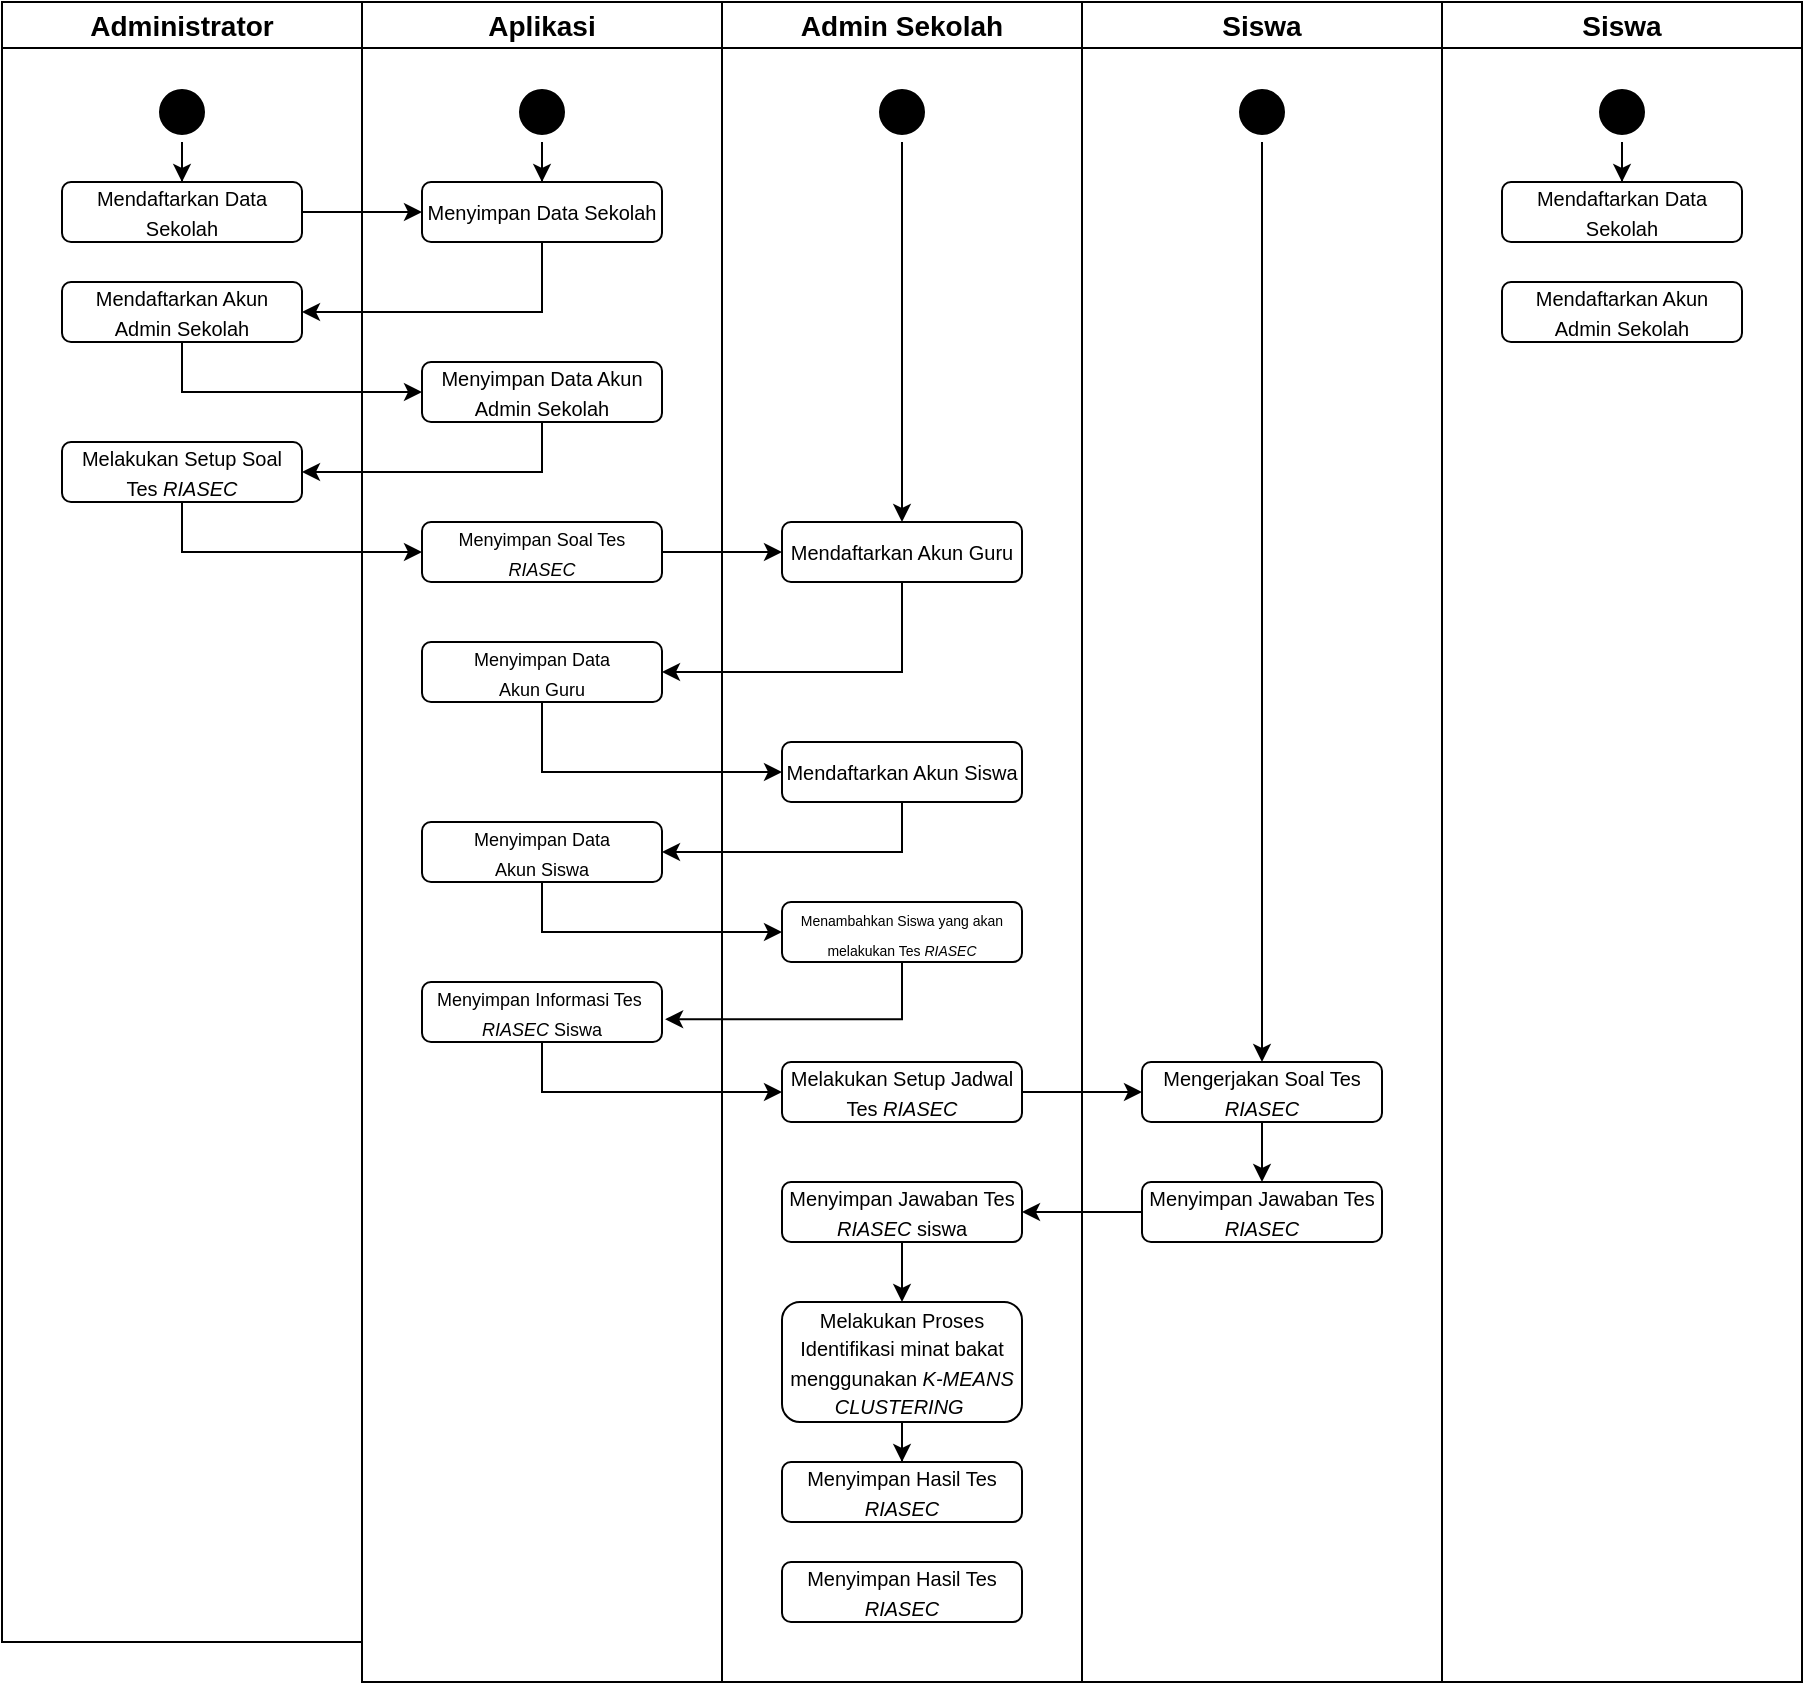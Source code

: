 <mxfile version="28.2.1" pages="2">
  <diagram id="NxdzmMpcXI_VDIWHWkso" name="Page-2">
    <mxGraphModel dx="646" dy="1453" grid="1" gridSize="10" guides="1" tooltips="1" connect="1" arrows="1" fold="1" page="1" pageScale="1" pageWidth="850" pageHeight="1100" math="0" shadow="0">
      <root>
        <mxCell id="0" />
        <mxCell id="1" parent="0" />
        <mxCell id="s9AuOl50o36BliXBfOoo-1" value="&lt;font style=&quot;font-size: 14px;&quot;&gt;Administrator&lt;/font&gt;" style="swimlane;whiteSpace=wrap;html=1;startSize=23;" parent="1" vertex="1">
          <mxGeometry x="50" y="-790" width="180" height="820" as="geometry" />
        </mxCell>
        <mxCell id="s9AuOl50o36BliXBfOoo-2" value="" style="edgeStyle=orthogonalEdgeStyle;rounded=0;orthogonalLoop=1;jettySize=auto;html=1;" parent="s9AuOl50o36BliXBfOoo-1" source="s9AuOl50o36BliXBfOoo-3" target="s9AuOl50o36BliXBfOoo-4" edge="1">
          <mxGeometry relative="1" as="geometry" />
        </mxCell>
        <mxCell id="s9AuOl50o36BliXBfOoo-3" value="" style="ellipse;html=1;shape=startState;fillColor=#000000;strokeColor=#000000;" parent="s9AuOl50o36BliXBfOoo-1" vertex="1">
          <mxGeometry x="75" y="40" width="30" height="30" as="geometry" />
        </mxCell>
        <mxCell id="s9AuOl50o36BliXBfOoo-4" value="&lt;font style=&quot;font-size: 10px;&quot;&gt;Mendaftarkan Data Sekolah&lt;/font&gt;" style="rounded=1;whiteSpace=wrap;html=1;" parent="s9AuOl50o36BliXBfOoo-1" vertex="1">
          <mxGeometry x="30" y="90" width="120" height="30" as="geometry" />
        </mxCell>
        <mxCell id="s9AuOl50o36BliXBfOoo-29" value="&lt;font style=&quot;font-size: 10px;&quot;&gt;Mendaftarkan Akun&lt;br&gt;Admin Sekolah&lt;/font&gt;" style="rounded=1;whiteSpace=wrap;html=1;" parent="s9AuOl50o36BliXBfOoo-1" vertex="1">
          <mxGeometry x="30" y="140" width="120" height="30" as="geometry" />
        </mxCell>
        <mxCell id="wYPSwRdBEtYzgv2hm-oz-58" value="&lt;span style=&quot;font-size: 10px;&quot;&gt;Melakukan Setup Soal Tes &lt;i&gt;RIASEC&lt;/i&gt;&lt;/span&gt;" style="rounded=1;whiteSpace=wrap;html=1;" vertex="1" parent="s9AuOl50o36BliXBfOoo-1">
          <mxGeometry x="30" y="220" width="120" height="30" as="geometry" />
        </mxCell>
        <mxCell id="wYPSwRdBEtYzgv2hm-oz-35" value="&lt;font style=&quot;font-size: 14px;&quot;&gt;Aplikasi&lt;/font&gt;" style="swimlane;whiteSpace=wrap;html=1;startSize=23;" vertex="1" parent="1">
          <mxGeometry x="230" y="-790" width="180" height="840" as="geometry" />
        </mxCell>
        <mxCell id="wYPSwRdBEtYzgv2hm-oz-36" value="" style="edgeStyle=orthogonalEdgeStyle;rounded=0;orthogonalLoop=1;jettySize=auto;html=1;" edge="1" parent="wYPSwRdBEtYzgv2hm-oz-35" source="wYPSwRdBEtYzgv2hm-oz-37" target="wYPSwRdBEtYzgv2hm-oz-38">
          <mxGeometry relative="1" as="geometry" />
        </mxCell>
        <mxCell id="wYPSwRdBEtYzgv2hm-oz-37" value="" style="ellipse;html=1;shape=startState;fillColor=#000000;strokeColor=#000000;" vertex="1" parent="wYPSwRdBEtYzgv2hm-oz-35">
          <mxGeometry x="75" y="40" width="30" height="30" as="geometry" />
        </mxCell>
        <mxCell id="wYPSwRdBEtYzgv2hm-oz-38" value="&lt;font style=&quot;font-size: 10px;&quot;&gt;Menyimpan Data Sekolah&lt;/font&gt;" style="rounded=1;whiteSpace=wrap;html=1;" vertex="1" parent="wYPSwRdBEtYzgv2hm-oz-35">
          <mxGeometry x="30" y="90" width="120" height="30" as="geometry" />
        </mxCell>
        <mxCell id="wYPSwRdBEtYzgv2hm-oz-39" value="&lt;span style=&quot;font-size: 10px;&quot;&gt;Menyimpan Data Akun Admin Sekolah&lt;/span&gt;" style="rounded=1;whiteSpace=wrap;html=1;" vertex="1" parent="wYPSwRdBEtYzgv2hm-oz-35">
          <mxGeometry x="30" y="180" width="120" height="30" as="geometry" />
        </mxCell>
        <mxCell id="wYPSwRdBEtYzgv2hm-oz-60" value="&lt;font style=&quot;font-size: 9px;&quot;&gt;Menyimpan Soal Tes &lt;i style=&quot;&quot;&gt;RIASEC&lt;/i&gt;&lt;/font&gt;" style="rounded=1;whiteSpace=wrap;html=1;" vertex="1" parent="wYPSwRdBEtYzgv2hm-oz-35">
          <mxGeometry x="30" y="260" width="120" height="30" as="geometry" />
        </mxCell>
        <mxCell id="wYPSwRdBEtYzgv2hm-oz-65" value="&lt;font style=&quot;font-size: 9px;&quot;&gt;Menyimpan Data&lt;br&gt;Akun Guru&lt;/font&gt;" style="rounded=1;whiteSpace=wrap;html=1;" vertex="1" parent="wYPSwRdBEtYzgv2hm-oz-35">
          <mxGeometry x="30" y="320" width="120" height="30" as="geometry" />
        </mxCell>
        <mxCell id="wYPSwRdBEtYzgv2hm-oz-68" value="&lt;font style=&quot;font-size: 9px;&quot;&gt;Menyimpan Data&lt;br&gt;Akun Siswa&lt;/font&gt;" style="rounded=1;whiteSpace=wrap;html=1;" vertex="1" parent="wYPSwRdBEtYzgv2hm-oz-35">
          <mxGeometry x="30" y="410" width="120" height="30" as="geometry" />
        </mxCell>
        <mxCell id="wYPSwRdBEtYzgv2hm-oz-73" value="&lt;font style=&quot;font-size: 9px;&quot;&gt;Menyimpan Informasi Tes&amp;nbsp; &lt;i&gt;RIASEC&amp;nbsp;&lt;/i&gt;Siswa&lt;/font&gt;" style="rounded=1;whiteSpace=wrap;html=1;" vertex="1" parent="wYPSwRdBEtYzgv2hm-oz-35">
          <mxGeometry x="30" y="490" width="120" height="30" as="geometry" />
        </mxCell>
        <mxCell id="wYPSwRdBEtYzgv2hm-oz-40" value="&lt;font style=&quot;font-size: 14px;&quot;&gt;Admin Sekolah&lt;/font&gt;" style="swimlane;whiteSpace=wrap;html=1;startSize=23;" vertex="1" parent="1">
          <mxGeometry x="410" y="-790" width="180" height="840" as="geometry" />
        </mxCell>
        <mxCell id="wYPSwRdBEtYzgv2hm-oz-41" value="" style="edgeStyle=orthogonalEdgeStyle;rounded=0;orthogonalLoop=1;jettySize=auto;html=1;" edge="1" parent="wYPSwRdBEtYzgv2hm-oz-40" source="wYPSwRdBEtYzgv2hm-oz-42" target="wYPSwRdBEtYzgv2hm-oz-43">
          <mxGeometry relative="1" as="geometry" />
        </mxCell>
        <mxCell id="wYPSwRdBEtYzgv2hm-oz-42" value="" style="ellipse;html=1;shape=startState;fillColor=#000000;strokeColor=#000000;" vertex="1" parent="wYPSwRdBEtYzgv2hm-oz-40">
          <mxGeometry x="75" y="40" width="30" height="30" as="geometry" />
        </mxCell>
        <mxCell id="wYPSwRdBEtYzgv2hm-oz-43" value="&lt;font style=&quot;font-size: 10px;&quot;&gt;Mendaftarkan Akun Guru&lt;/font&gt;" style="rounded=1;whiteSpace=wrap;html=1;" vertex="1" parent="wYPSwRdBEtYzgv2hm-oz-40">
          <mxGeometry x="30" y="260" width="120" height="30" as="geometry" />
        </mxCell>
        <mxCell id="wYPSwRdBEtYzgv2hm-oz-63" value="&lt;font style=&quot;font-size: 10px;&quot;&gt;Mendaftarkan Akun Siswa&lt;/font&gt;" style="rounded=1;whiteSpace=wrap;html=1;" vertex="1" parent="wYPSwRdBEtYzgv2hm-oz-40">
          <mxGeometry x="30" y="370" width="120" height="30" as="geometry" />
        </mxCell>
        <mxCell id="wYPSwRdBEtYzgv2hm-oz-70" value="&lt;font style=&quot;font-size: 7px;&quot;&gt;Menambahkan Siswa yang akan melakukan Tes &lt;i style=&quot;&quot;&gt;RIASEC&lt;/i&gt;&lt;/font&gt;" style="rounded=1;whiteSpace=wrap;html=1;" vertex="1" parent="wYPSwRdBEtYzgv2hm-oz-40">
          <mxGeometry x="30" y="450" width="120" height="30" as="geometry" />
        </mxCell>
        <mxCell id="wYPSwRdBEtYzgv2hm-oz-75" value="&lt;font size=&quot;1&quot;&gt;Melakukan Setup Jadwal Tes &lt;i&gt;RIASEC&lt;/i&gt;&lt;/font&gt;" style="rounded=1;whiteSpace=wrap;html=1;" vertex="1" parent="wYPSwRdBEtYzgv2hm-oz-40">
          <mxGeometry x="30" y="530" width="120" height="30" as="geometry" />
        </mxCell>
        <mxCell id="wYPSwRdBEtYzgv2hm-oz-92" value="" style="edgeStyle=orthogonalEdgeStyle;rounded=0;orthogonalLoop=1;jettySize=auto;html=1;" edge="1" parent="wYPSwRdBEtYzgv2hm-oz-40" source="wYPSwRdBEtYzgv2hm-oz-81" target="wYPSwRdBEtYzgv2hm-oz-91">
          <mxGeometry relative="1" as="geometry" />
        </mxCell>
        <mxCell id="wYPSwRdBEtYzgv2hm-oz-81" value="&lt;font size=&quot;1&quot;&gt;Menyimpan Jawaban Tes &lt;i&gt;RIASEC &lt;/i&gt;siswa&lt;/font&gt;" style="rounded=1;whiteSpace=wrap;html=1;" vertex="1" parent="wYPSwRdBEtYzgv2hm-oz-40">
          <mxGeometry x="30" y="590" width="120" height="30" as="geometry" />
        </mxCell>
        <mxCell id="wYPSwRdBEtYzgv2hm-oz-94" value="" style="edgeStyle=orthogonalEdgeStyle;rounded=0;orthogonalLoop=1;jettySize=auto;html=1;" edge="1" parent="wYPSwRdBEtYzgv2hm-oz-40" source="wYPSwRdBEtYzgv2hm-oz-91" target="wYPSwRdBEtYzgv2hm-oz-93">
          <mxGeometry relative="1" as="geometry" />
        </mxCell>
        <mxCell id="wYPSwRdBEtYzgv2hm-oz-91" value="&lt;font size=&quot;1&quot;&gt;Melakukan Proses Identifikasi minat bakat menggunakan &lt;i&gt;K-MEANS CLUSTERING&amp;nbsp;&lt;/i&gt;&lt;/font&gt;" style="rounded=1;whiteSpace=wrap;html=1;" vertex="1" parent="wYPSwRdBEtYzgv2hm-oz-40">
          <mxGeometry x="30" y="650" width="120" height="60" as="geometry" />
        </mxCell>
        <mxCell id="wYPSwRdBEtYzgv2hm-oz-93" value="&lt;font size=&quot;1&quot;&gt;Menyimpan Hasil Tes &lt;i&gt;RIASEC&lt;/i&gt;&lt;/font&gt;" style="rounded=1;whiteSpace=wrap;html=1;" vertex="1" parent="wYPSwRdBEtYzgv2hm-oz-40">
          <mxGeometry x="30" y="730" width="120" height="30" as="geometry" />
        </mxCell>
        <mxCell id="wYPSwRdBEtYzgv2hm-oz-95" value="&lt;font size=&quot;1&quot;&gt;Menyimpan Hasil Tes &lt;i&gt;RIASEC&lt;/i&gt;&lt;/font&gt;" style="rounded=1;whiteSpace=wrap;html=1;" vertex="1" parent="wYPSwRdBEtYzgv2hm-oz-40">
          <mxGeometry x="30" y="780" width="120" height="30" as="geometry" />
        </mxCell>
        <mxCell id="wYPSwRdBEtYzgv2hm-oz-45" value="&lt;font style=&quot;font-size: 14px;&quot;&gt;Siswa&lt;/font&gt;" style="swimlane;whiteSpace=wrap;html=1;startSize=23;" vertex="1" parent="1">
          <mxGeometry x="590" y="-790" width="180" height="840" as="geometry" />
        </mxCell>
        <mxCell id="wYPSwRdBEtYzgv2hm-oz-46" value="" style="edgeStyle=orthogonalEdgeStyle;rounded=0;orthogonalLoop=1;jettySize=auto;html=1;" edge="1" parent="wYPSwRdBEtYzgv2hm-oz-45" source="wYPSwRdBEtYzgv2hm-oz-47" target="wYPSwRdBEtYzgv2hm-oz-48">
          <mxGeometry relative="1" as="geometry" />
        </mxCell>
        <mxCell id="wYPSwRdBEtYzgv2hm-oz-47" value="" style="ellipse;html=1;shape=startState;fillColor=#000000;strokeColor=#000000;" vertex="1" parent="wYPSwRdBEtYzgv2hm-oz-45">
          <mxGeometry x="75" y="40" width="30" height="30" as="geometry" />
        </mxCell>
        <mxCell id="wYPSwRdBEtYzgv2hm-oz-80" value="" style="edgeStyle=orthogonalEdgeStyle;rounded=0;orthogonalLoop=1;jettySize=auto;html=1;" edge="1" parent="wYPSwRdBEtYzgv2hm-oz-45" source="wYPSwRdBEtYzgv2hm-oz-48" target="wYPSwRdBEtYzgv2hm-oz-79">
          <mxGeometry relative="1" as="geometry" />
        </mxCell>
        <mxCell id="wYPSwRdBEtYzgv2hm-oz-48" value="&lt;font style=&quot;font-size: 10px;&quot;&gt;Mengerjakan Soal Tes &lt;i&gt;RIASEC&lt;/i&gt;&lt;/font&gt;" style="rounded=1;whiteSpace=wrap;html=1;" vertex="1" parent="wYPSwRdBEtYzgv2hm-oz-45">
          <mxGeometry x="30" y="530" width="120" height="30" as="geometry" />
        </mxCell>
        <mxCell id="wYPSwRdBEtYzgv2hm-oz-79" value="&lt;font size=&quot;1&quot;&gt;Menyimpan Jawaban Tes &lt;i&gt;RIASEC&lt;/i&gt;&lt;/font&gt;" style="rounded=1;whiteSpace=wrap;html=1;" vertex="1" parent="wYPSwRdBEtYzgv2hm-oz-45">
          <mxGeometry x="30" y="590" width="120" height="30" as="geometry" />
        </mxCell>
        <mxCell id="wYPSwRdBEtYzgv2hm-oz-50" value="&lt;font style=&quot;font-size: 14px;&quot;&gt;Siswa&lt;/font&gt;" style="swimlane;whiteSpace=wrap;html=1;startSize=23;" vertex="1" parent="1">
          <mxGeometry x="770" y="-790" width="180" height="840" as="geometry" />
        </mxCell>
        <mxCell id="wYPSwRdBEtYzgv2hm-oz-51" value="" style="edgeStyle=orthogonalEdgeStyle;rounded=0;orthogonalLoop=1;jettySize=auto;html=1;" edge="1" parent="wYPSwRdBEtYzgv2hm-oz-50" source="wYPSwRdBEtYzgv2hm-oz-52" target="wYPSwRdBEtYzgv2hm-oz-53">
          <mxGeometry relative="1" as="geometry" />
        </mxCell>
        <mxCell id="wYPSwRdBEtYzgv2hm-oz-52" value="" style="ellipse;html=1;shape=startState;fillColor=#000000;strokeColor=#000000;" vertex="1" parent="wYPSwRdBEtYzgv2hm-oz-50">
          <mxGeometry x="75" y="40" width="30" height="30" as="geometry" />
        </mxCell>
        <mxCell id="wYPSwRdBEtYzgv2hm-oz-53" value="&lt;font style=&quot;font-size: 10px;&quot;&gt;Mendaftarkan Data Sekolah&lt;/font&gt;" style="rounded=1;whiteSpace=wrap;html=1;" vertex="1" parent="wYPSwRdBEtYzgv2hm-oz-50">
          <mxGeometry x="30" y="90" width="120" height="30" as="geometry" />
        </mxCell>
        <mxCell id="wYPSwRdBEtYzgv2hm-oz-54" value="&lt;font style=&quot;font-size: 10px;&quot;&gt;Mendaftarkan Akun&lt;br&gt;Admin Sekolah&lt;/font&gt;" style="rounded=1;whiteSpace=wrap;html=1;" vertex="1" parent="wYPSwRdBEtYzgv2hm-oz-50">
          <mxGeometry x="30" y="140" width="120" height="30" as="geometry" />
        </mxCell>
        <mxCell id="wYPSwRdBEtYzgv2hm-oz-55" style="edgeStyle=orthogonalEdgeStyle;rounded=0;orthogonalLoop=1;jettySize=auto;html=1;entryX=0;entryY=0.5;entryDx=0;entryDy=0;" edge="1" parent="1" source="s9AuOl50o36BliXBfOoo-4" target="wYPSwRdBEtYzgv2hm-oz-38">
          <mxGeometry relative="1" as="geometry" />
        </mxCell>
        <mxCell id="wYPSwRdBEtYzgv2hm-oz-56" style="edgeStyle=orthogonalEdgeStyle;rounded=0;orthogonalLoop=1;jettySize=auto;html=1;entryX=1;entryY=0.5;entryDx=0;entryDy=0;" edge="1" parent="1" source="wYPSwRdBEtYzgv2hm-oz-38" target="s9AuOl50o36BliXBfOoo-29">
          <mxGeometry relative="1" as="geometry">
            <Array as="points">
              <mxPoint x="320" y="-635" />
            </Array>
          </mxGeometry>
        </mxCell>
        <mxCell id="wYPSwRdBEtYzgv2hm-oz-57" style="edgeStyle=orthogonalEdgeStyle;rounded=0;orthogonalLoop=1;jettySize=auto;html=1;exitX=0.5;exitY=1;exitDx=0;exitDy=0;" edge="1" parent="1" source="s9AuOl50o36BliXBfOoo-29" target="wYPSwRdBEtYzgv2hm-oz-39">
          <mxGeometry relative="1" as="geometry">
            <Array as="points">
              <mxPoint x="140" y="-595" />
            </Array>
          </mxGeometry>
        </mxCell>
        <mxCell id="wYPSwRdBEtYzgv2hm-oz-59" style="edgeStyle=orthogonalEdgeStyle;rounded=0;orthogonalLoop=1;jettySize=auto;html=1;entryX=1;entryY=0.5;entryDx=0;entryDy=0;" edge="1" parent="1" source="wYPSwRdBEtYzgv2hm-oz-39" target="wYPSwRdBEtYzgv2hm-oz-58">
          <mxGeometry relative="1" as="geometry">
            <Array as="points">
              <mxPoint x="320" y="-555" />
            </Array>
          </mxGeometry>
        </mxCell>
        <mxCell id="wYPSwRdBEtYzgv2hm-oz-61" style="edgeStyle=orthogonalEdgeStyle;rounded=0;orthogonalLoop=1;jettySize=auto;html=1;entryX=0;entryY=0.5;entryDx=0;entryDy=0;" edge="1" parent="1" source="wYPSwRdBEtYzgv2hm-oz-58" target="wYPSwRdBEtYzgv2hm-oz-60">
          <mxGeometry relative="1" as="geometry">
            <Array as="points">
              <mxPoint x="140" y="-515" />
            </Array>
          </mxGeometry>
        </mxCell>
        <mxCell id="wYPSwRdBEtYzgv2hm-oz-62" style="edgeStyle=orthogonalEdgeStyle;rounded=0;orthogonalLoop=1;jettySize=auto;html=1;entryX=0;entryY=0.5;entryDx=0;entryDy=0;" edge="1" parent="1" source="wYPSwRdBEtYzgv2hm-oz-60" target="wYPSwRdBEtYzgv2hm-oz-43">
          <mxGeometry relative="1" as="geometry" />
        </mxCell>
        <mxCell id="wYPSwRdBEtYzgv2hm-oz-66" style="edgeStyle=orthogonalEdgeStyle;rounded=0;orthogonalLoop=1;jettySize=auto;html=1;entryX=1;entryY=0.5;entryDx=0;entryDy=0;" edge="1" parent="1" source="wYPSwRdBEtYzgv2hm-oz-43" target="wYPSwRdBEtYzgv2hm-oz-65">
          <mxGeometry relative="1" as="geometry">
            <Array as="points">
              <mxPoint x="500" y="-455" />
            </Array>
          </mxGeometry>
        </mxCell>
        <mxCell id="wYPSwRdBEtYzgv2hm-oz-67" style="edgeStyle=orthogonalEdgeStyle;rounded=0;orthogonalLoop=1;jettySize=auto;html=1;" edge="1" parent="1" source="wYPSwRdBEtYzgv2hm-oz-65" target="wYPSwRdBEtYzgv2hm-oz-63">
          <mxGeometry relative="1" as="geometry">
            <Array as="points">
              <mxPoint x="320" y="-405" />
            </Array>
          </mxGeometry>
        </mxCell>
        <mxCell id="wYPSwRdBEtYzgv2hm-oz-69" style="edgeStyle=orthogonalEdgeStyle;rounded=0;orthogonalLoop=1;jettySize=auto;html=1;entryX=1;entryY=0.5;entryDx=0;entryDy=0;" edge="1" parent="1" source="wYPSwRdBEtYzgv2hm-oz-63" target="wYPSwRdBEtYzgv2hm-oz-68">
          <mxGeometry relative="1" as="geometry">
            <Array as="points">
              <mxPoint x="500" y="-365" />
            </Array>
          </mxGeometry>
        </mxCell>
        <mxCell id="wYPSwRdBEtYzgv2hm-oz-71" style="edgeStyle=orthogonalEdgeStyle;rounded=0;orthogonalLoop=1;jettySize=auto;html=1;entryX=0;entryY=0.5;entryDx=0;entryDy=0;" edge="1" parent="1" source="wYPSwRdBEtYzgv2hm-oz-68" target="wYPSwRdBEtYzgv2hm-oz-70">
          <mxGeometry relative="1" as="geometry">
            <Array as="points">
              <mxPoint x="320" y="-325" />
            </Array>
          </mxGeometry>
        </mxCell>
        <mxCell id="wYPSwRdBEtYzgv2hm-oz-74" style="edgeStyle=orthogonalEdgeStyle;rounded=0;orthogonalLoop=1;jettySize=auto;html=1;entryX=1.013;entryY=0.621;entryDx=0;entryDy=0;entryPerimeter=0;" edge="1" parent="1" source="wYPSwRdBEtYzgv2hm-oz-70" target="wYPSwRdBEtYzgv2hm-oz-73">
          <mxGeometry relative="1" as="geometry">
            <Array as="points">
              <mxPoint x="500" y="-281" />
            </Array>
          </mxGeometry>
        </mxCell>
        <mxCell id="wYPSwRdBEtYzgv2hm-oz-77" style="edgeStyle=orthogonalEdgeStyle;rounded=0;orthogonalLoop=1;jettySize=auto;html=1;entryX=0;entryY=0.5;entryDx=0;entryDy=0;" edge="1" parent="1" source="wYPSwRdBEtYzgv2hm-oz-73" target="wYPSwRdBEtYzgv2hm-oz-75">
          <mxGeometry relative="1" as="geometry">
            <Array as="points">
              <mxPoint x="320" y="-245" />
            </Array>
          </mxGeometry>
        </mxCell>
        <mxCell id="wYPSwRdBEtYzgv2hm-oz-78" value="" style="edgeStyle=orthogonalEdgeStyle;rounded=0;orthogonalLoop=1;jettySize=auto;html=1;" edge="1" parent="1" source="wYPSwRdBEtYzgv2hm-oz-75" target="wYPSwRdBEtYzgv2hm-oz-48">
          <mxGeometry relative="1" as="geometry" />
        </mxCell>
        <mxCell id="wYPSwRdBEtYzgv2hm-oz-82" value="" style="edgeStyle=orthogonalEdgeStyle;rounded=0;orthogonalLoop=1;jettySize=auto;html=1;" edge="1" parent="1" source="wYPSwRdBEtYzgv2hm-oz-79" target="wYPSwRdBEtYzgv2hm-oz-81">
          <mxGeometry relative="1" as="geometry" />
        </mxCell>
      </root>
    </mxGraphModel>
  </diagram>
  <diagram name="Page-1" id="FAEUG3X72LdF9P7dg9qW">
    <mxGraphModel dx="1035" dy="1655" grid="1" gridSize="10" guides="1" tooltips="1" connect="1" arrows="1" fold="1" page="1" pageScale="1" pageWidth="850" pageHeight="1100" math="0" shadow="0">
      <root>
        <mxCell id="0" />
        <mxCell id="1" parent="0" />
        <mxCell id="zVxg8B0JhvbOQi5vmPmS-1" value="&lt;font style=&quot;font-size: 14px;&quot;&gt;Guru BK&lt;/font&gt;" style="swimlane;whiteSpace=wrap;html=1;" parent="1" vertex="1">
          <mxGeometry x="50" y="-790" width="260" height="600" as="geometry" />
        </mxCell>
        <mxCell id="zVxg8B0JhvbOQi5vmPmS-37" value="" style="edgeStyle=orthogonalEdgeStyle;rounded=0;orthogonalLoop=1;jettySize=auto;html=1;" parent="zVxg8B0JhvbOQi5vmPmS-1" source="zVxg8B0JhvbOQi5vmPmS-2" target="zVxg8B0JhvbOQi5vmPmS-5" edge="1">
          <mxGeometry relative="1" as="geometry" />
        </mxCell>
        <mxCell id="zVxg8B0JhvbOQi5vmPmS-2" value="" style="ellipse;html=1;shape=startState;fillColor=#000000;strokeColor=#000000;" parent="zVxg8B0JhvbOQi5vmPmS-1" vertex="1">
          <mxGeometry x="115" y="40" width="30" height="30" as="geometry" />
        </mxCell>
        <mxCell id="zVxg8B0JhvbOQi5vmPmS-5" value="&lt;font style=&quot;font-size: 14px;&quot;&gt;Memberika selembaran soal tes RIASEC&lt;/font&gt;" style="rounded=1;whiteSpace=wrap;html=1;" parent="zVxg8B0JhvbOQi5vmPmS-1" vertex="1">
          <mxGeometry x="30" y="110" width="200" height="60" as="geometry" />
        </mxCell>
        <mxCell id="zVxg8B0JhvbOQi5vmPmS-44" value="" style="edgeStyle=orthogonalEdgeStyle;rounded=0;orthogonalLoop=1;jettySize=auto;html=1;" parent="zVxg8B0JhvbOQi5vmPmS-1" source="zVxg8B0JhvbOQi5vmPmS-39" target="zVxg8B0JhvbOQi5vmPmS-43" edge="1">
          <mxGeometry relative="1" as="geometry" />
        </mxCell>
        <mxCell id="zVxg8B0JhvbOQi5vmPmS-39" value="&lt;span style=&quot;font-size: 14px;&quot;&gt;Memerika jawaban siswa&lt;/span&gt;" style="rounded=1;whiteSpace=wrap;html=1;" parent="zVxg8B0JhvbOQi5vmPmS-1" vertex="1">
          <mxGeometry x="30" y="220" width="200" height="60" as="geometry" />
        </mxCell>
        <mxCell id="zVxg8B0JhvbOQi5vmPmS-46" value="" style="edgeStyle=orthogonalEdgeStyle;rounded=0;orthogonalLoop=1;jettySize=auto;html=1;" parent="zVxg8B0JhvbOQi5vmPmS-1" source="zVxg8B0JhvbOQi5vmPmS-43" target="zVxg8B0JhvbOQi5vmPmS-45" edge="1">
          <mxGeometry relative="1" as="geometry" />
        </mxCell>
        <mxCell id="zVxg8B0JhvbOQi5vmPmS-43" value="&lt;span style=&quot;font-size: 14px;&quot;&gt;Melakukan proses identifikasi minat bakat sesuai metode RIASEC&lt;/span&gt;" style="rounded=1;whiteSpace=wrap;html=1;" parent="zVxg8B0JhvbOQi5vmPmS-1" vertex="1">
          <mxGeometry x="30" y="330" width="200" height="60" as="geometry" />
        </mxCell>
        <mxCell id="zVxg8B0JhvbOQi5vmPmS-45" value="&lt;span style=&quot;font-size: 14px;&quot;&gt;Memberikan hasil tes RIASEC&lt;/span&gt;" style="rounded=1;whiteSpace=wrap;html=1;" parent="zVxg8B0JhvbOQi5vmPmS-1" vertex="1">
          <mxGeometry x="30" y="430" width="200" height="60" as="geometry" />
        </mxCell>
        <mxCell id="zVxg8B0JhvbOQi5vmPmS-7" value="&lt;font style=&quot;font-size: 14px;&quot;&gt;Siswa&lt;/font&gt;" style="swimlane;whiteSpace=wrap;html=1;" parent="1" vertex="1">
          <mxGeometry x="310" y="-790" width="280" height="600" as="geometry" />
        </mxCell>
        <mxCell id="zVxg8B0JhvbOQi5vmPmS-19" value="" style="ellipse;html=1;shape=endState;fillColor=#000000;strokeColor=#000000;" parent="zVxg8B0JhvbOQi5vmPmS-7" vertex="1">
          <mxGeometry x="125" y="530" width="30" height="30" as="geometry" />
        </mxCell>
        <mxCell id="zVxg8B0JhvbOQi5vmPmS-41" value="" style="edgeStyle=orthogonalEdgeStyle;rounded=0;orthogonalLoop=1;jettySize=auto;html=1;" parent="zVxg8B0JhvbOQi5vmPmS-7" source="zVxg8B0JhvbOQi5vmPmS-4" target="zVxg8B0JhvbOQi5vmPmS-40" edge="1">
          <mxGeometry relative="1" as="geometry" />
        </mxCell>
        <mxCell id="zVxg8B0JhvbOQi5vmPmS-4" value="&lt;span style=&quot;font-size: 14px;&quot;&gt;Mengerjakan soal tes RIASEC&lt;/span&gt;" style="rounded=1;whiteSpace=wrap;html=1;" parent="zVxg8B0JhvbOQi5vmPmS-7" vertex="1">
          <mxGeometry x="60" y="110" width="160" height="60" as="geometry" />
        </mxCell>
        <mxCell id="zVxg8B0JhvbOQi5vmPmS-40" value="&lt;span style=&quot;font-size: 14px;&quot;&gt;Mengumpulkan jawaban tes RIASEC&lt;/span&gt;" style="rounded=1;whiteSpace=wrap;html=1;" parent="zVxg8B0JhvbOQi5vmPmS-7" vertex="1">
          <mxGeometry x="60" y="220" width="160" height="60" as="geometry" />
        </mxCell>
        <mxCell id="zVxg8B0JhvbOQi5vmPmS-49" value="" style="edgeStyle=orthogonalEdgeStyle;rounded=0;orthogonalLoop=1;jettySize=auto;html=1;" parent="zVxg8B0JhvbOQi5vmPmS-7" source="zVxg8B0JhvbOQi5vmPmS-47" target="zVxg8B0JhvbOQi5vmPmS-19" edge="1">
          <mxGeometry relative="1" as="geometry" />
        </mxCell>
        <mxCell id="zVxg8B0JhvbOQi5vmPmS-47" value="&lt;span style=&quot;font-size: 14px;&quot;&gt;Melihat Hasil Tes RIASEC&lt;/span&gt;" style="rounded=1;whiteSpace=wrap;html=1;" parent="zVxg8B0JhvbOQi5vmPmS-7" vertex="1">
          <mxGeometry x="40" y="430" width="200" height="60" as="geometry" />
        </mxCell>
        <mxCell id="zVxg8B0JhvbOQi5vmPmS-38" value="" style="edgeStyle=orthogonalEdgeStyle;rounded=0;orthogonalLoop=1;jettySize=auto;html=1;" parent="1" source="zVxg8B0JhvbOQi5vmPmS-5" target="zVxg8B0JhvbOQi5vmPmS-4" edge="1">
          <mxGeometry relative="1" as="geometry" />
        </mxCell>
        <mxCell id="zVxg8B0JhvbOQi5vmPmS-42" value="" style="edgeStyle=orthogonalEdgeStyle;rounded=0;orthogonalLoop=1;jettySize=auto;html=1;" parent="1" source="zVxg8B0JhvbOQi5vmPmS-40" target="zVxg8B0JhvbOQi5vmPmS-39" edge="1">
          <mxGeometry relative="1" as="geometry" />
        </mxCell>
        <mxCell id="zVxg8B0JhvbOQi5vmPmS-48" value="" style="edgeStyle=orthogonalEdgeStyle;rounded=0;orthogonalLoop=1;jettySize=auto;html=1;" parent="1" source="zVxg8B0JhvbOQi5vmPmS-45" target="zVxg8B0JhvbOQi5vmPmS-47" edge="1">
          <mxGeometry relative="1" as="geometry" />
        </mxCell>
      </root>
    </mxGraphModel>
  </diagram>
</mxfile>
